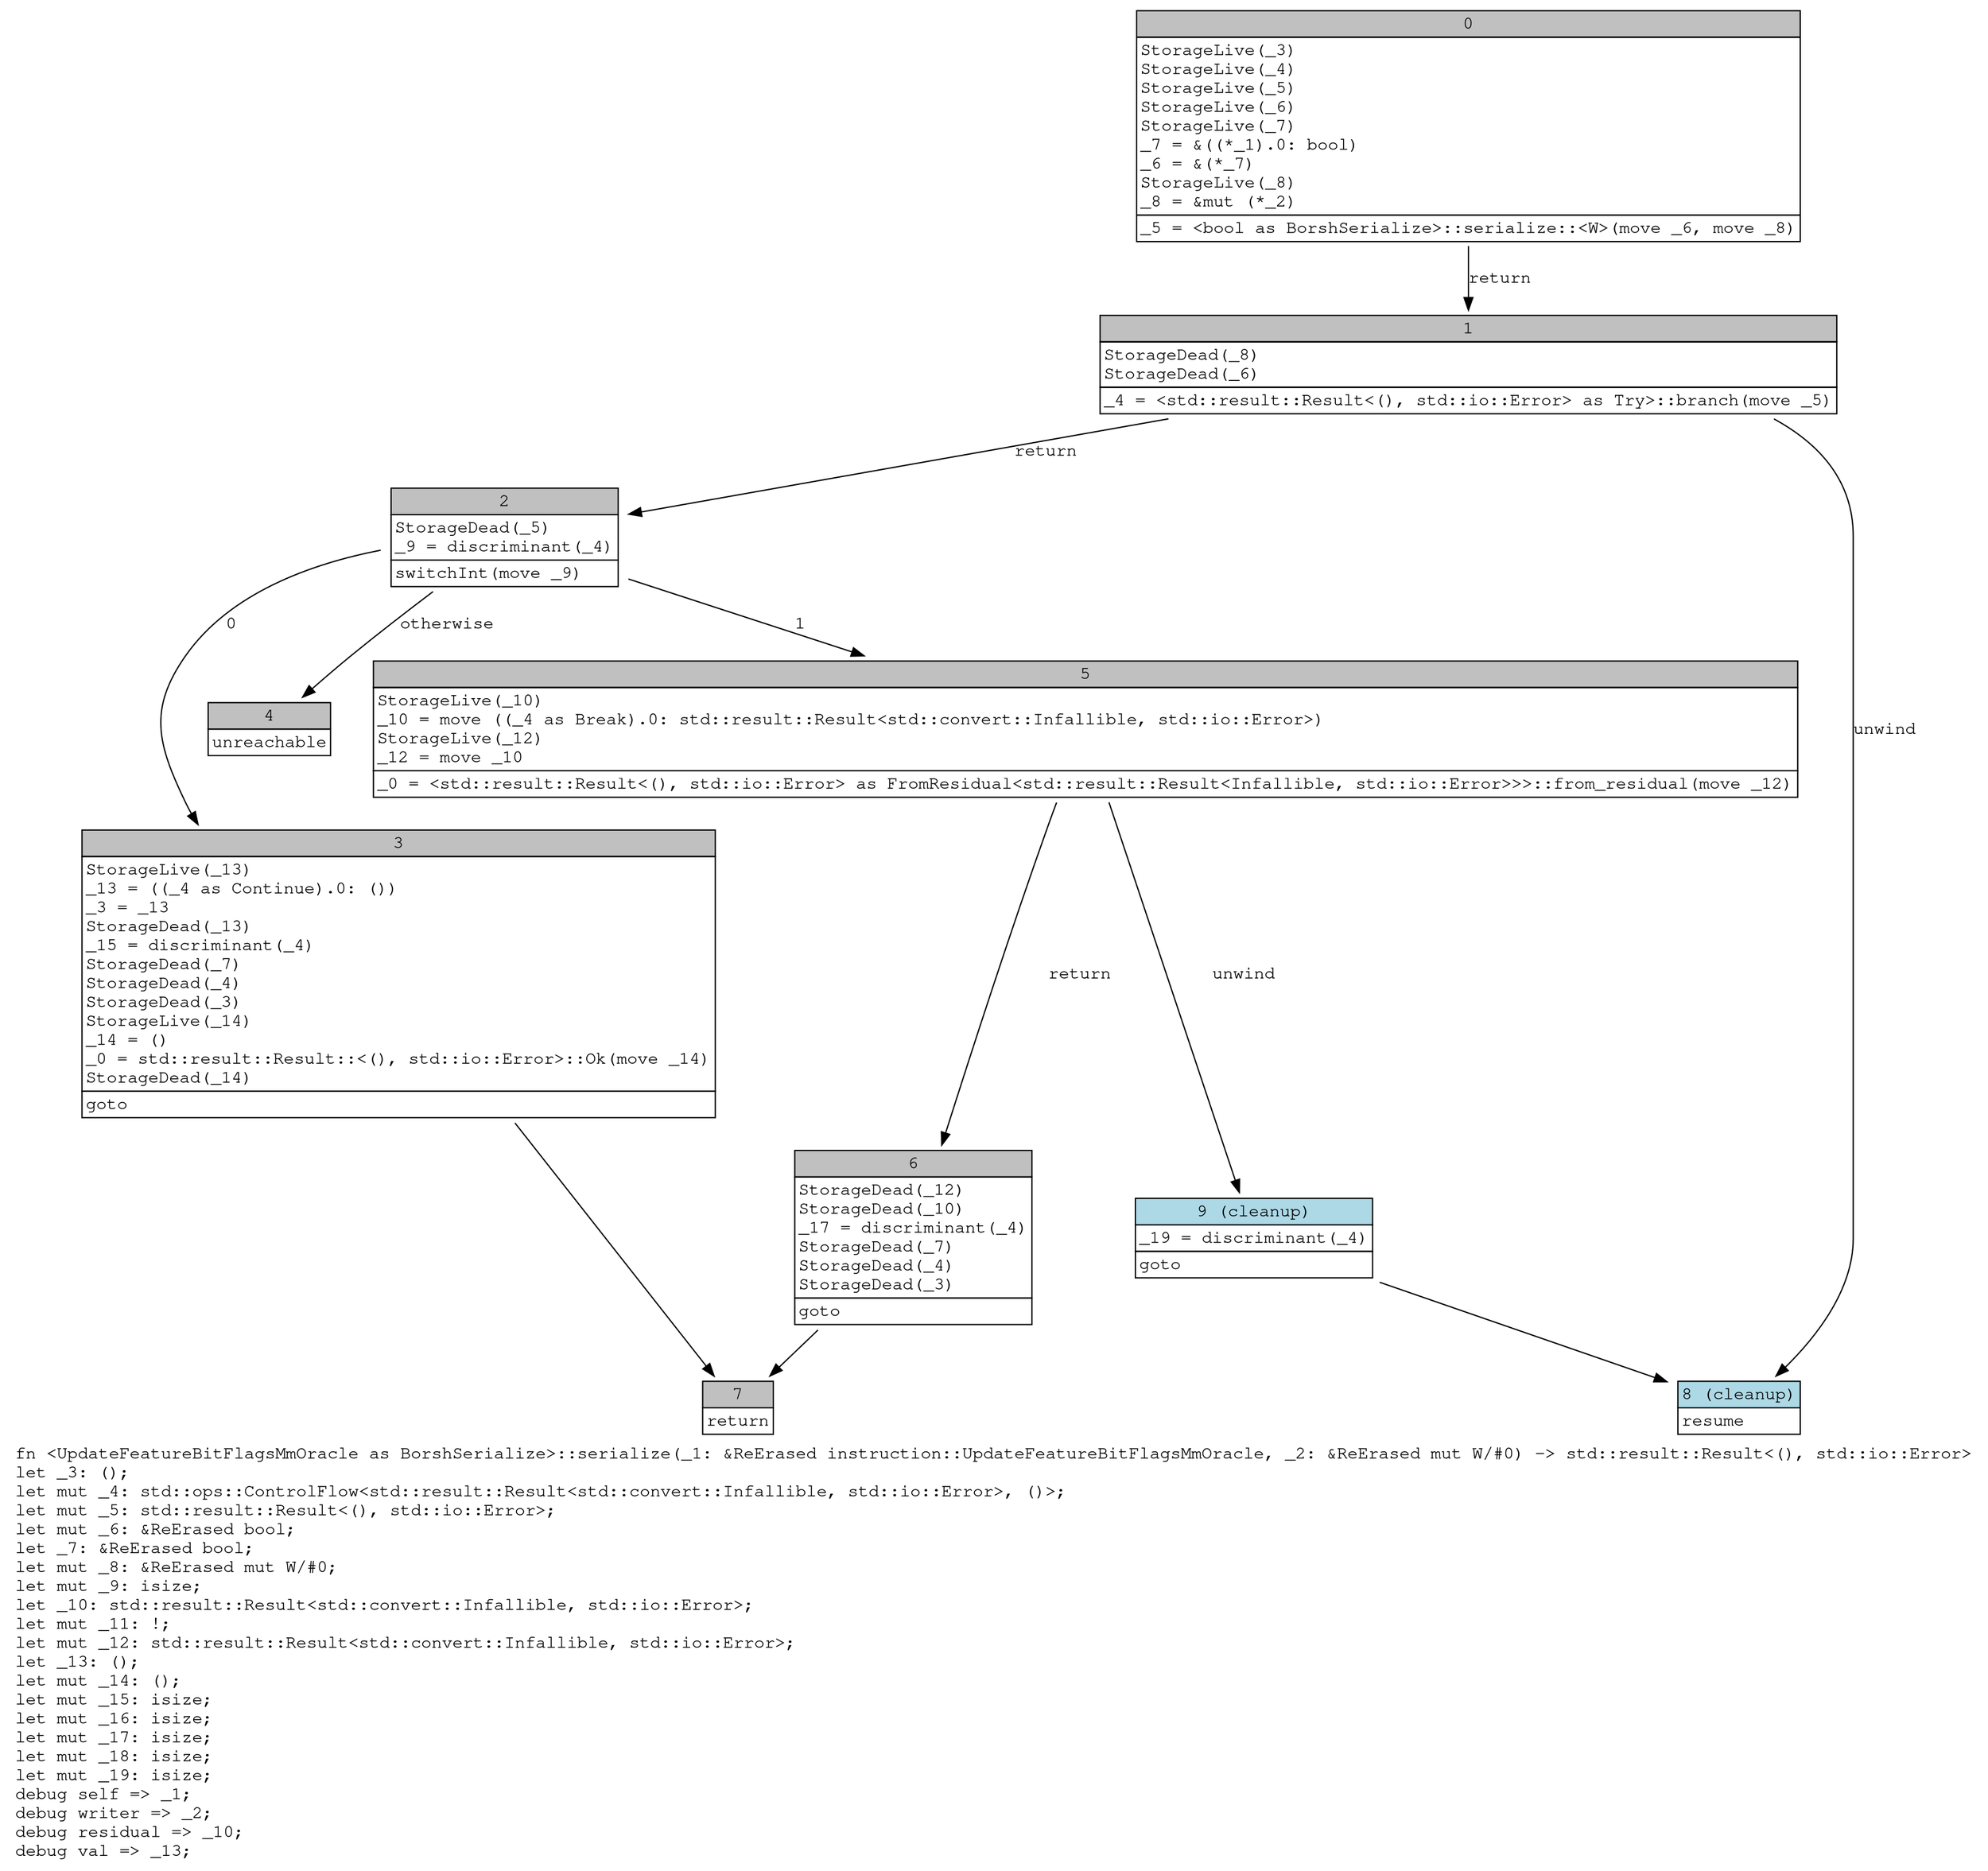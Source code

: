 digraph Mir_0_21538 {
    graph [fontname="Courier, monospace"];
    node [fontname="Courier, monospace"];
    edge [fontname="Courier, monospace"];
    label=<fn &lt;UpdateFeatureBitFlagsMmOracle as BorshSerialize&gt;::serialize(_1: &amp;ReErased instruction::UpdateFeatureBitFlagsMmOracle, _2: &amp;ReErased mut W/#0) -&gt; std::result::Result&lt;(), std::io::Error&gt;<br align="left"/>let _3: ();<br align="left"/>let mut _4: std::ops::ControlFlow&lt;std::result::Result&lt;std::convert::Infallible, std::io::Error&gt;, ()&gt;;<br align="left"/>let mut _5: std::result::Result&lt;(), std::io::Error&gt;;<br align="left"/>let mut _6: &amp;ReErased bool;<br align="left"/>let _7: &amp;ReErased bool;<br align="left"/>let mut _8: &amp;ReErased mut W/#0;<br align="left"/>let mut _9: isize;<br align="left"/>let _10: std::result::Result&lt;std::convert::Infallible, std::io::Error&gt;;<br align="left"/>let mut _11: !;<br align="left"/>let mut _12: std::result::Result&lt;std::convert::Infallible, std::io::Error&gt;;<br align="left"/>let _13: ();<br align="left"/>let mut _14: ();<br align="left"/>let mut _15: isize;<br align="left"/>let mut _16: isize;<br align="left"/>let mut _17: isize;<br align="left"/>let mut _18: isize;<br align="left"/>let mut _19: isize;<br align="left"/>debug self =&gt; _1;<br align="left"/>debug writer =&gt; _2;<br align="left"/>debug residual =&gt; _10;<br align="left"/>debug val =&gt; _13;<br align="left"/>>;
    bb0__0_21538 [shape="none", label=<<table border="0" cellborder="1" cellspacing="0"><tr><td bgcolor="gray" align="center" colspan="1">0</td></tr><tr><td align="left" balign="left">StorageLive(_3)<br/>StorageLive(_4)<br/>StorageLive(_5)<br/>StorageLive(_6)<br/>StorageLive(_7)<br/>_7 = &amp;((*_1).0: bool)<br/>_6 = &amp;(*_7)<br/>StorageLive(_8)<br/>_8 = &amp;mut (*_2)<br/></td></tr><tr><td align="left">_5 = &lt;bool as BorshSerialize&gt;::serialize::&lt;W&gt;(move _6, move _8)</td></tr></table>>];
    bb1__0_21538 [shape="none", label=<<table border="0" cellborder="1" cellspacing="0"><tr><td bgcolor="gray" align="center" colspan="1">1</td></tr><tr><td align="left" balign="left">StorageDead(_8)<br/>StorageDead(_6)<br/></td></tr><tr><td align="left">_4 = &lt;std::result::Result&lt;(), std::io::Error&gt; as Try&gt;::branch(move _5)</td></tr></table>>];
    bb2__0_21538 [shape="none", label=<<table border="0" cellborder="1" cellspacing="0"><tr><td bgcolor="gray" align="center" colspan="1">2</td></tr><tr><td align="left" balign="left">StorageDead(_5)<br/>_9 = discriminant(_4)<br/></td></tr><tr><td align="left">switchInt(move _9)</td></tr></table>>];
    bb3__0_21538 [shape="none", label=<<table border="0" cellborder="1" cellspacing="0"><tr><td bgcolor="gray" align="center" colspan="1">3</td></tr><tr><td align="left" balign="left">StorageLive(_13)<br/>_13 = ((_4 as Continue).0: ())<br/>_3 = _13<br/>StorageDead(_13)<br/>_15 = discriminant(_4)<br/>StorageDead(_7)<br/>StorageDead(_4)<br/>StorageDead(_3)<br/>StorageLive(_14)<br/>_14 = ()<br/>_0 = std::result::Result::&lt;(), std::io::Error&gt;::Ok(move _14)<br/>StorageDead(_14)<br/></td></tr><tr><td align="left">goto</td></tr></table>>];
    bb4__0_21538 [shape="none", label=<<table border="0" cellborder="1" cellspacing="0"><tr><td bgcolor="gray" align="center" colspan="1">4</td></tr><tr><td align="left">unreachable</td></tr></table>>];
    bb5__0_21538 [shape="none", label=<<table border="0" cellborder="1" cellspacing="0"><tr><td bgcolor="gray" align="center" colspan="1">5</td></tr><tr><td align="left" balign="left">StorageLive(_10)<br/>_10 = move ((_4 as Break).0: std::result::Result&lt;std::convert::Infallible, std::io::Error&gt;)<br/>StorageLive(_12)<br/>_12 = move _10<br/></td></tr><tr><td align="left">_0 = &lt;std::result::Result&lt;(), std::io::Error&gt; as FromResidual&lt;std::result::Result&lt;Infallible, std::io::Error&gt;&gt;&gt;::from_residual(move _12)</td></tr></table>>];
    bb6__0_21538 [shape="none", label=<<table border="0" cellborder="1" cellspacing="0"><tr><td bgcolor="gray" align="center" colspan="1">6</td></tr><tr><td align="left" balign="left">StorageDead(_12)<br/>StorageDead(_10)<br/>_17 = discriminant(_4)<br/>StorageDead(_7)<br/>StorageDead(_4)<br/>StorageDead(_3)<br/></td></tr><tr><td align="left">goto</td></tr></table>>];
    bb7__0_21538 [shape="none", label=<<table border="0" cellborder="1" cellspacing="0"><tr><td bgcolor="gray" align="center" colspan="1">7</td></tr><tr><td align="left">return</td></tr></table>>];
    bb8__0_21538 [shape="none", label=<<table border="0" cellborder="1" cellspacing="0"><tr><td bgcolor="lightblue" align="center" colspan="1">8 (cleanup)</td></tr><tr><td align="left">resume</td></tr></table>>];
    bb9__0_21538 [shape="none", label=<<table border="0" cellborder="1" cellspacing="0"><tr><td bgcolor="lightblue" align="center" colspan="1">9 (cleanup)</td></tr><tr><td align="left" balign="left">_19 = discriminant(_4)<br/></td></tr><tr><td align="left">goto</td></tr></table>>];
    bb0__0_21538 -> bb1__0_21538 [label="return"];
    bb1__0_21538 -> bb2__0_21538 [label="return"];
    bb1__0_21538 -> bb8__0_21538 [label="unwind"];
    bb2__0_21538 -> bb3__0_21538 [label="0"];
    bb2__0_21538 -> bb5__0_21538 [label="1"];
    bb2__0_21538 -> bb4__0_21538 [label="otherwise"];
    bb3__0_21538 -> bb7__0_21538 [label=""];
    bb5__0_21538 -> bb6__0_21538 [label="return"];
    bb5__0_21538 -> bb9__0_21538 [label="unwind"];
    bb6__0_21538 -> bb7__0_21538 [label=""];
    bb9__0_21538 -> bb8__0_21538 [label=""];
}

